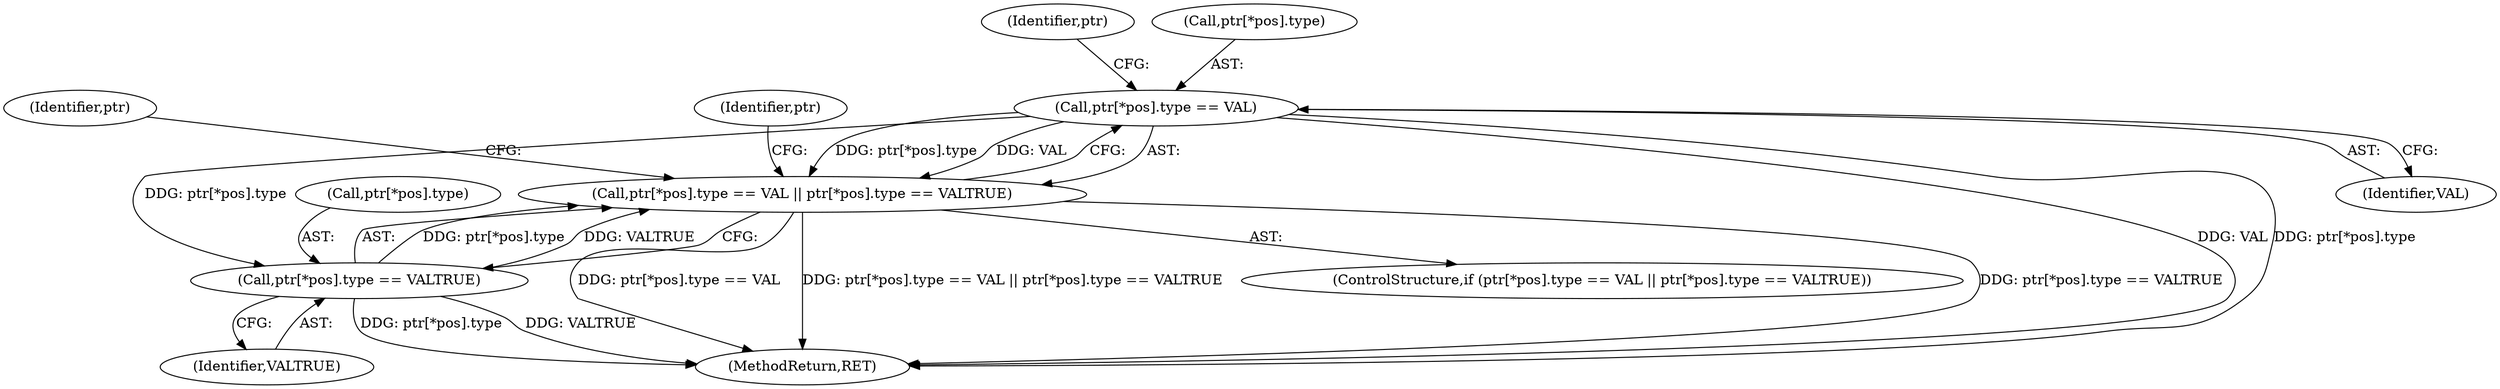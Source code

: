digraph "0_postgres_31400a673325147e1205326008e32135a78b4d8a_9@pointer" {
"1000108" [label="(Call,ptr[*pos].type == VAL)"];
"1000107" [label="(Call,ptr[*pos].type == VAL || ptr[*pos].type == VALTRUE)"];
"1000116" [label="(Call,ptr[*pos].type == VALTRUE)"];
"1000107" [label="(Call,ptr[*pos].type == VAL || ptr[*pos].type == VALTRUE)"];
"1000195" [label="(MethodReturn,RET)"];
"1000141" [label="(Identifier,ptr)"];
"1000117" [label="(Call,ptr[*pos].type)"];
"1000119" [label="(Identifier,ptr)"];
"1000128" [label="(Identifier,ptr)"];
"1000123" [label="(Identifier,VALTRUE)"];
"1000108" [label="(Call,ptr[*pos].type == VAL)"];
"1000115" [label="(Identifier,VAL)"];
"1000109" [label="(Call,ptr[*pos].type)"];
"1000116" [label="(Call,ptr[*pos].type == VALTRUE)"];
"1000106" [label="(ControlStructure,if (ptr[*pos].type == VAL || ptr[*pos].type == VALTRUE))"];
"1000108" -> "1000107"  [label="AST: "];
"1000108" -> "1000115"  [label="CFG: "];
"1000109" -> "1000108"  [label="AST: "];
"1000115" -> "1000108"  [label="AST: "];
"1000119" -> "1000108"  [label="CFG: "];
"1000107" -> "1000108"  [label="CFG: "];
"1000108" -> "1000195"  [label="DDG: VAL"];
"1000108" -> "1000195"  [label="DDG: ptr[*pos].type"];
"1000108" -> "1000107"  [label="DDG: ptr[*pos].type"];
"1000108" -> "1000107"  [label="DDG: VAL"];
"1000108" -> "1000116"  [label="DDG: ptr[*pos].type"];
"1000107" -> "1000106"  [label="AST: "];
"1000107" -> "1000116"  [label="CFG: "];
"1000116" -> "1000107"  [label="AST: "];
"1000128" -> "1000107"  [label="CFG: "];
"1000141" -> "1000107"  [label="CFG: "];
"1000107" -> "1000195"  [label="DDG: ptr[*pos].type == VAL"];
"1000107" -> "1000195"  [label="DDG: ptr[*pos].type == VAL || ptr[*pos].type == VALTRUE"];
"1000107" -> "1000195"  [label="DDG: ptr[*pos].type == VALTRUE"];
"1000116" -> "1000107"  [label="DDG: ptr[*pos].type"];
"1000116" -> "1000107"  [label="DDG: VALTRUE"];
"1000116" -> "1000123"  [label="CFG: "];
"1000117" -> "1000116"  [label="AST: "];
"1000123" -> "1000116"  [label="AST: "];
"1000116" -> "1000195"  [label="DDG: ptr[*pos].type"];
"1000116" -> "1000195"  [label="DDG: VALTRUE"];
}
